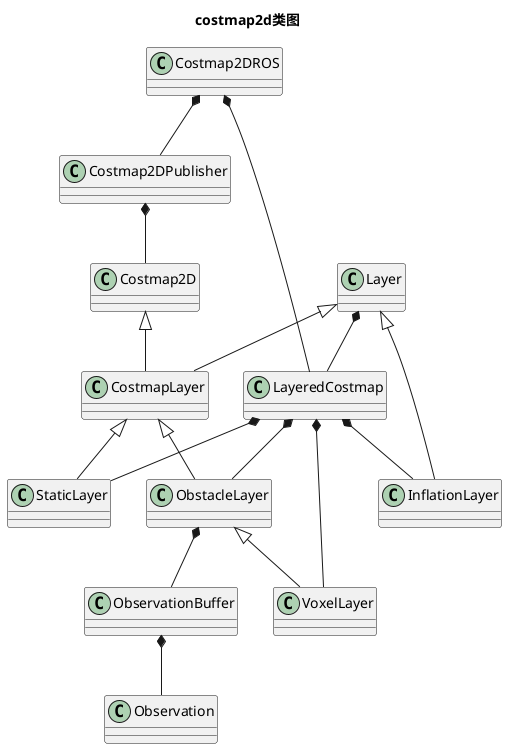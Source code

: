 @startuml
Title "costmap2d类图"


class Costmap2D{
}

class Layer{

}

class CostmapLayer{
}


class LayeredCostmap{
}

class Observation{
}
class ObservationBuffer{
}
class ObstacleLayer{
}
class StaticLayer{
}
class VoxelLayer{
}
class InflationLayer
{
}



class Costmap2DPublisher
{
}

class Costmap2DROS
{
}



Costmap2DROS *-- Costmap2DPublisher
Costmap2DROS *-- LayeredCostmap
Costmap2DPublisher *-- Costmap2D
Layer *-- LayeredCostmap
LayeredCostmap *-- InflationLayer
LayeredCostmap *-- ObstacleLayer
LayeredCostmap *-- StaticLayer
LayeredCostmap *-- VoxelLayer

ObstacleLayer *-- ObservationBuffer
ObservationBuffer *-- Observation
Layer <|-- InflationLayer

CostmapLayer <|-- StaticLayer
Costmap2D <|-- CostmapLayer
Layer <|-- CostmapLayer
CostmapLayer <|-- ObstacleLayer
ObstacleLayer <|-- VoxelLayer


@enduml